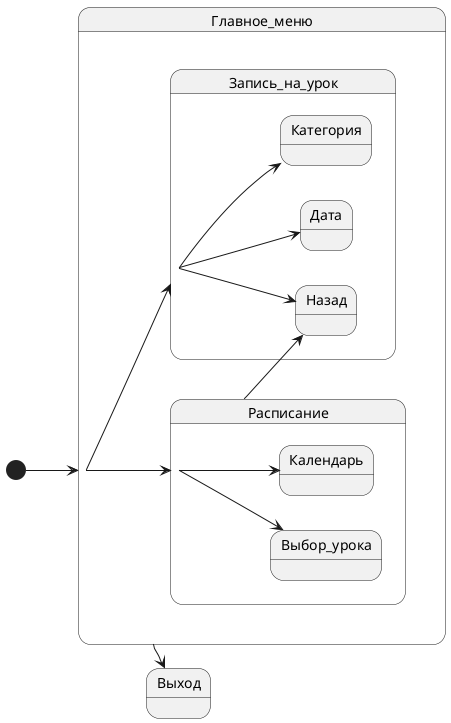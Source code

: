 @startuml

left to right direction

[*] --> Главное_меню
Главное_меню --> Выход
state Главное_меню {
  Главное_меню --> Запись_на_урок
  Главное_меню --> Расписание

}
state Запись_на_урок {
  Запись_на_урок --> Категория
  Запись_на_урок --> Дата
  Запись_на_урок --> Назад
}
state Расписание {
  Расписание --> Календарь
  Расписание --> Выбор_урока
  Расписание --> Назад
}

@enduml
